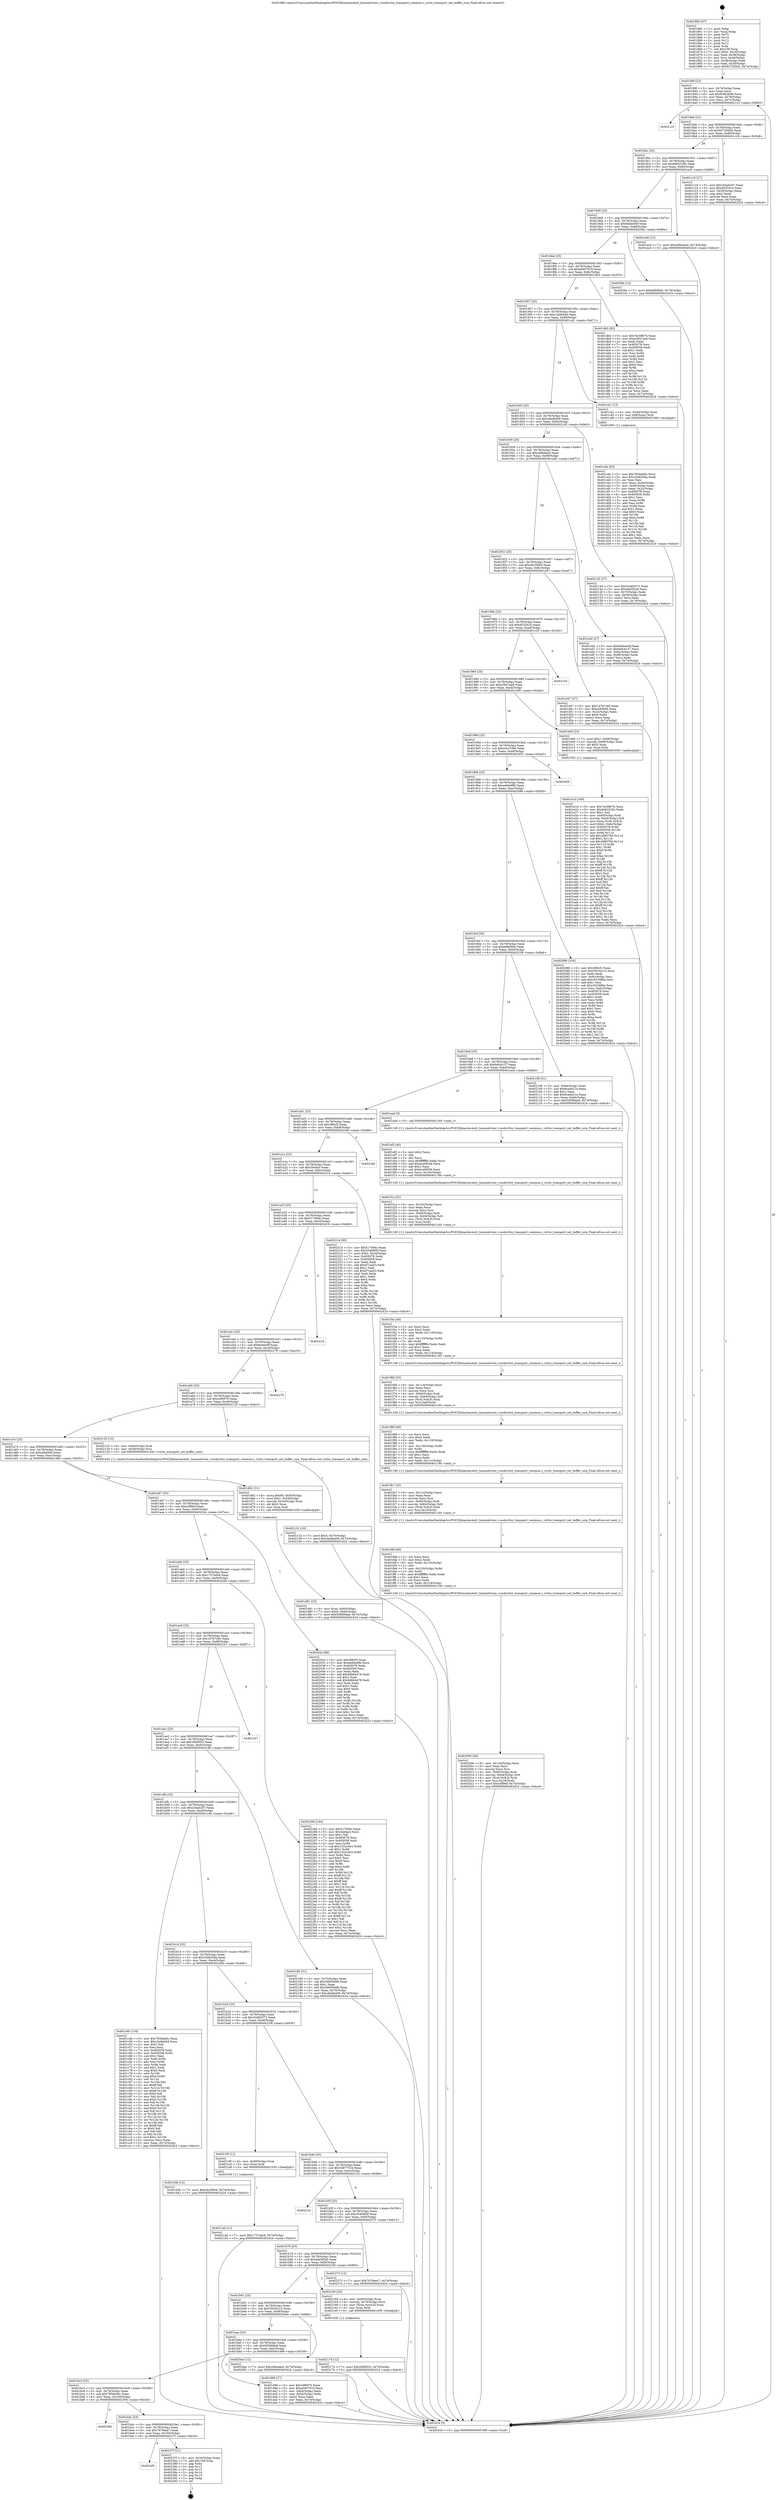 digraph "0x401860" {
  label = "0x401860 (/mnt/c/Users/mathe/Desktop/tcc/POCII/binaries/extr_linuxnetvmw_vsockvirtio_transport_common.c_virtio_transport_set_buffer_size_Final-ollvm.out::main(0))"
  labelloc = "t"
  node[shape=record]

  Entry [label="",width=0.3,height=0.3,shape=circle,fillcolor=black,style=filled]
  "0x40188f" [label="{
     0x40188f [23]\l
     | [instrs]\l
     &nbsp;&nbsp;0x40188f \<+3\>: mov -0x74(%rbp),%eax\l
     &nbsp;&nbsp;0x401892 \<+2\>: mov %eax,%ecx\l
     &nbsp;&nbsp;0x401894 \<+6\>: sub $0x8c8b269e,%ecx\l
     &nbsp;&nbsp;0x40189a \<+3\>: mov %eax,-0x78(%rbp)\l
     &nbsp;&nbsp;0x40189d \<+3\>: mov %ecx,-0x7c(%rbp)\l
     &nbsp;&nbsp;0x4018a0 \<+6\>: je 00000000004021c3 \<main+0x963\>\l
  }"]
  "0x4021c3" [label="{
     0x4021c3\l
  }", style=dashed]
  "0x4018a6" [label="{
     0x4018a6 [22]\l
     | [instrs]\l
     &nbsp;&nbsp;0x4018a6 \<+5\>: jmp 00000000004018ab \<main+0x4b\>\l
     &nbsp;&nbsp;0x4018ab \<+3\>: mov -0x78(%rbp),%eax\l
     &nbsp;&nbsp;0x4018ae \<+5\>: sub $0x927200d2,%eax\l
     &nbsp;&nbsp;0x4018b3 \<+3\>: mov %eax,-0x80(%rbp)\l
     &nbsp;&nbsp;0x4018b6 \<+6\>: je 0000000000401c18 \<main+0x3b8\>\l
  }"]
  Exit [label="",width=0.3,height=0.3,shape=circle,fillcolor=black,style=filled,peripheries=2]
  "0x401c18" [label="{
     0x401c18 [27]\l
     | [instrs]\l
     &nbsp;&nbsp;0x401c18 \<+5\>: mov $0x244ab207,%eax\l
     &nbsp;&nbsp;0x401c1d \<+5\>: mov $0xdf1f3416,%ecx\l
     &nbsp;&nbsp;0x401c22 \<+3\>: mov -0x30(%rbp),%edx\l
     &nbsp;&nbsp;0x401c25 \<+3\>: cmp $0x2,%edx\l
     &nbsp;&nbsp;0x401c28 \<+3\>: cmovne %ecx,%eax\l
     &nbsp;&nbsp;0x401c2b \<+3\>: mov %eax,-0x74(%rbp)\l
     &nbsp;&nbsp;0x401c2e \<+5\>: jmp 0000000000402424 \<main+0xbc4\>\l
  }"]
  "0x4018bc" [label="{
     0x4018bc [25]\l
     | [instrs]\l
     &nbsp;&nbsp;0x4018bc \<+5\>: jmp 00000000004018c1 \<main+0x61\>\l
     &nbsp;&nbsp;0x4018c1 \<+3\>: mov -0x78(%rbp),%eax\l
     &nbsp;&nbsp;0x4018c4 \<+5\>: sub $0x9d02528c,%eax\l
     &nbsp;&nbsp;0x4018c9 \<+6\>: mov %eax,-0x84(%rbp)\l
     &nbsp;&nbsp;0x4018cf \<+6\>: je 0000000000401ec6 \<main+0x666\>\l
  }"]
  "0x402424" [label="{
     0x402424 [5]\l
     | [instrs]\l
     &nbsp;&nbsp;0x402424 \<+5\>: jmp 000000000040188f \<main+0x2f\>\l
  }"]
  "0x401860" [label="{
     0x401860 [47]\l
     | [instrs]\l
     &nbsp;&nbsp;0x401860 \<+1\>: push %rbp\l
     &nbsp;&nbsp;0x401861 \<+3\>: mov %rsp,%rbp\l
     &nbsp;&nbsp;0x401864 \<+2\>: push %r15\l
     &nbsp;&nbsp;0x401866 \<+2\>: push %r14\l
     &nbsp;&nbsp;0x401868 \<+2\>: push %r13\l
     &nbsp;&nbsp;0x40186a \<+2\>: push %r12\l
     &nbsp;&nbsp;0x40186c \<+1\>: push %rbx\l
     &nbsp;&nbsp;0x40186d \<+7\>: sub $0x108,%rsp\l
     &nbsp;&nbsp;0x401874 \<+7\>: movl $0x0,-0x34(%rbp)\l
     &nbsp;&nbsp;0x40187b \<+3\>: mov %edi,-0x38(%rbp)\l
     &nbsp;&nbsp;0x40187e \<+4\>: mov %rsi,-0x40(%rbp)\l
     &nbsp;&nbsp;0x401882 \<+3\>: mov -0x38(%rbp),%edi\l
     &nbsp;&nbsp;0x401885 \<+3\>: mov %edi,-0x30(%rbp)\l
     &nbsp;&nbsp;0x401888 \<+7\>: movl $0x927200d2,-0x74(%rbp)\l
  }"]
  "0x401bf5" [label="{
     0x401bf5\l
  }", style=dashed]
  "0x401ec6" [label="{
     0x401ec6 [12]\l
     | [instrs]\l
     &nbsp;&nbsp;0x401ec6 \<+7\>: movl $0xcd9e4ae4,-0x74(%rbp)\l
     &nbsp;&nbsp;0x401ecd \<+5\>: jmp 0000000000402424 \<main+0xbc4\>\l
  }"]
  "0x4018d5" [label="{
     0x4018d5 [25]\l
     | [instrs]\l
     &nbsp;&nbsp;0x4018d5 \<+5\>: jmp 00000000004018da \<main+0x7a\>\l
     &nbsp;&nbsp;0x4018da \<+3\>: mov -0x78(%rbp),%eax\l
     &nbsp;&nbsp;0x4018dd \<+5\>: sub $0x9ddee04f,%eax\l
     &nbsp;&nbsp;0x4018e2 \<+6\>: mov %eax,-0x88(%rbp)\l
     &nbsp;&nbsp;0x4018e8 \<+6\>: je 00000000004020fa \<main+0x89a\>\l
  }"]
  "0x40237f" [label="{
     0x40237f [21]\l
     | [instrs]\l
     &nbsp;&nbsp;0x40237f \<+3\>: mov -0x34(%rbp),%eax\l
     &nbsp;&nbsp;0x402382 \<+7\>: add $0x108,%rsp\l
     &nbsp;&nbsp;0x402389 \<+1\>: pop %rbx\l
     &nbsp;&nbsp;0x40238a \<+2\>: pop %r12\l
     &nbsp;&nbsp;0x40238c \<+2\>: pop %r13\l
     &nbsp;&nbsp;0x40238e \<+2\>: pop %r14\l
     &nbsp;&nbsp;0x402390 \<+2\>: pop %r15\l
     &nbsp;&nbsp;0x402392 \<+1\>: pop %rbp\l
     &nbsp;&nbsp;0x402393 \<+1\>: ret\l
  }"]
  "0x4020fa" [label="{
     0x4020fa [12]\l
     | [instrs]\l
     &nbsp;&nbsp;0x4020fa \<+7\>: movl $0xfa9bf0b6,-0x74(%rbp)\l
     &nbsp;&nbsp;0x402101 \<+5\>: jmp 0000000000402424 \<main+0xbc4\>\l
  }"]
  "0x4018ee" [label="{
     0x4018ee [25]\l
     | [instrs]\l
     &nbsp;&nbsp;0x4018ee \<+5\>: jmp 00000000004018f3 \<main+0x93\>\l
     &nbsp;&nbsp;0x4018f3 \<+3\>: mov -0x78(%rbp),%eax\l
     &nbsp;&nbsp;0x4018f6 \<+5\>: sub $0xa0407919,%eax\l
     &nbsp;&nbsp;0x4018fb \<+6\>: mov %eax,-0x8c(%rbp)\l
     &nbsp;&nbsp;0x401901 \<+6\>: je 0000000000401db3 \<main+0x553\>\l
  }"]
  "0x401bdc" [label="{
     0x401bdc [25]\l
     | [instrs]\l
     &nbsp;&nbsp;0x401bdc \<+5\>: jmp 0000000000401be1 \<main+0x381\>\l
     &nbsp;&nbsp;0x401be1 \<+3\>: mov -0x78(%rbp),%eax\l
     &nbsp;&nbsp;0x401be4 \<+5\>: sub $0x7b79eee7,%eax\l
     &nbsp;&nbsp;0x401be9 \<+6\>: mov %eax,-0x104(%rbp)\l
     &nbsp;&nbsp;0x401bef \<+6\>: je 000000000040237f \<main+0xb1f\>\l
  }"]
  "0x401db3" [label="{
     0x401db3 [83]\l
     | [instrs]\l
     &nbsp;&nbsp;0x401db3 \<+5\>: mov $0x7ec0867b,%eax\l
     &nbsp;&nbsp;0x401db8 \<+5\>: mov $0xe3947aa8,%ecx\l
     &nbsp;&nbsp;0x401dbd \<+2\>: xor %edx,%edx\l
     &nbsp;&nbsp;0x401dbf \<+7\>: mov 0x405078,%esi\l
     &nbsp;&nbsp;0x401dc6 \<+7\>: mov 0x405058,%edi\l
     &nbsp;&nbsp;0x401dcd \<+3\>: sub $0x1,%edx\l
     &nbsp;&nbsp;0x401dd0 \<+3\>: mov %esi,%r8d\l
     &nbsp;&nbsp;0x401dd3 \<+3\>: add %edx,%r8d\l
     &nbsp;&nbsp;0x401dd6 \<+4\>: imul %r8d,%esi\l
     &nbsp;&nbsp;0x401dda \<+3\>: and $0x1,%esi\l
     &nbsp;&nbsp;0x401ddd \<+3\>: cmp $0x0,%esi\l
     &nbsp;&nbsp;0x401de0 \<+4\>: sete %r9b\l
     &nbsp;&nbsp;0x401de4 \<+3\>: cmp $0xa,%edi\l
     &nbsp;&nbsp;0x401de7 \<+4\>: setl %r10b\l
     &nbsp;&nbsp;0x401deb \<+3\>: mov %r9b,%r11b\l
     &nbsp;&nbsp;0x401dee \<+3\>: and %r10b,%r11b\l
     &nbsp;&nbsp;0x401df1 \<+3\>: xor %r10b,%r9b\l
     &nbsp;&nbsp;0x401df4 \<+3\>: or %r9b,%r11b\l
     &nbsp;&nbsp;0x401df7 \<+4\>: test $0x1,%r11b\l
     &nbsp;&nbsp;0x401dfb \<+3\>: cmovne %ecx,%eax\l
     &nbsp;&nbsp;0x401dfe \<+3\>: mov %eax,-0x74(%rbp)\l
     &nbsp;&nbsp;0x401e01 \<+5\>: jmp 0000000000402424 \<main+0xbc4\>\l
  }"]
  "0x401907" [label="{
     0x401907 [25]\l
     | [instrs]\l
     &nbsp;&nbsp;0x401907 \<+5\>: jmp 000000000040190c \<main+0xac\>\l
     &nbsp;&nbsp;0x40190c \<+3\>: mov -0x78(%rbp),%eax\l
     &nbsp;&nbsp;0x40190f \<+5\>: sub $0xc2a9d44d,%eax\l
     &nbsp;&nbsp;0x401914 \<+6\>: mov %eax,-0x90(%rbp)\l
     &nbsp;&nbsp;0x40191a \<+6\>: je 0000000000401cd1 \<main+0x471\>\l
  }"]
  "0x402394" [label="{
     0x402394\l
  }", style=dashed]
  "0x401cd1" [label="{
     0x401cd1 [13]\l
     | [instrs]\l
     &nbsp;&nbsp;0x401cd1 \<+4\>: mov -0x40(%rbp),%rax\l
     &nbsp;&nbsp;0x401cd5 \<+4\>: mov 0x8(%rax),%rdi\l
     &nbsp;&nbsp;0x401cd9 \<+5\>: call 0000000000401060 \<atoi@plt\>\l
     | [calls]\l
     &nbsp;&nbsp;0x401060 \{1\} (unknown)\l
  }"]
  "0x401920" [label="{
     0x401920 [25]\l
     | [instrs]\l
     &nbsp;&nbsp;0x401920 \<+5\>: jmp 0000000000401925 \<main+0xc5\>\l
     &nbsp;&nbsp;0x401925 \<+3\>: mov -0x78(%rbp),%eax\l
     &nbsp;&nbsp;0x401928 \<+5\>: sub $0xcbbdba09,%eax\l
     &nbsp;&nbsp;0x40192d \<+6\>: mov %eax,-0x94(%rbp)\l
     &nbsp;&nbsp;0x401933 \<+6\>: je 0000000000402145 \<main+0x8e5\>\l
  }"]
  "0x4021ab" [label="{
     0x4021ab [12]\l
     | [instrs]\l
     &nbsp;&nbsp;0x4021ab \<+7\>: movl $0x1757adc8,-0x74(%rbp)\l
     &nbsp;&nbsp;0x4021b2 \<+5\>: jmp 0000000000402424 \<main+0xbc4\>\l
  }"]
  "0x402145" [label="{
     0x402145 [27]\l
     | [instrs]\l
     &nbsp;&nbsp;0x402145 \<+5\>: mov $0x32d82072,%eax\l
     &nbsp;&nbsp;0x40214a \<+5\>: mov $0x4de5f2a0,%ecx\l
     &nbsp;&nbsp;0x40214f \<+3\>: mov -0x70(%rbp),%edx\l
     &nbsp;&nbsp;0x402152 \<+3\>: cmp -0x54(%rbp),%edx\l
     &nbsp;&nbsp;0x402155 \<+3\>: cmovl %ecx,%eax\l
     &nbsp;&nbsp;0x402158 \<+3\>: mov %eax,-0x74(%rbp)\l
     &nbsp;&nbsp;0x40215b \<+5\>: jmp 0000000000402424 \<main+0xbc4\>\l
  }"]
  "0x401939" [label="{
     0x401939 [25]\l
     | [instrs]\l
     &nbsp;&nbsp;0x401939 \<+5\>: jmp 000000000040193e \<main+0xde\>\l
     &nbsp;&nbsp;0x40193e \<+3\>: mov -0x78(%rbp),%eax\l
     &nbsp;&nbsp;0x401941 \<+5\>: sub $0xcd9e4ae4,%eax\l
     &nbsp;&nbsp;0x401946 \<+6\>: mov %eax,-0x98(%rbp)\l
     &nbsp;&nbsp;0x40194c \<+6\>: je 0000000000401ed2 \<main+0x672\>\l
  }"]
  "0x402174" [label="{
     0x402174 [12]\l
     | [instrs]\l
     &nbsp;&nbsp;0x402174 \<+7\>: movl $0x20bf5f33,-0x74(%rbp)\l
     &nbsp;&nbsp;0x40217b \<+5\>: jmp 0000000000402424 \<main+0xbc4\>\l
  }"]
  "0x401ed2" [label="{
     0x401ed2 [27]\l
     | [instrs]\l
     &nbsp;&nbsp;0x401ed2 \<+5\>: mov $0x9ddee04f,%eax\l
     &nbsp;&nbsp;0x401ed7 \<+5\>: mov $0xfe9cb157,%ecx\l
     &nbsp;&nbsp;0x401edc \<+3\>: mov -0x6c(%rbp),%edx\l
     &nbsp;&nbsp;0x401edf \<+3\>: cmp -0x68(%rbp),%edx\l
     &nbsp;&nbsp;0x401ee2 \<+3\>: cmovl %ecx,%eax\l
     &nbsp;&nbsp;0x401ee5 \<+3\>: mov %eax,-0x74(%rbp)\l
     &nbsp;&nbsp;0x401ee8 \<+5\>: jmp 0000000000402424 \<main+0xbc4\>\l
  }"]
  "0x401952" [label="{
     0x401952 [25]\l
     | [instrs]\l
     &nbsp;&nbsp;0x401952 \<+5\>: jmp 0000000000401957 \<main+0xf7\>\l
     &nbsp;&nbsp;0x401957 \<+3\>: mov -0x78(%rbp),%eax\l
     &nbsp;&nbsp;0x40195a \<+5\>: sub $0xcfa3580d,%eax\l
     &nbsp;&nbsp;0x40195f \<+6\>: mov %eax,-0x9c(%rbp)\l
     &nbsp;&nbsp;0x401965 \<+6\>: je 0000000000401d47 \<main+0x4e7\>\l
  }"]
  "0x402132" [label="{
     0x402132 [19]\l
     | [instrs]\l
     &nbsp;&nbsp;0x402132 \<+7\>: movl $0x0,-0x70(%rbp)\l
     &nbsp;&nbsp;0x402139 \<+7\>: movl $0xcbbdba09,-0x74(%rbp)\l
     &nbsp;&nbsp;0x402140 \<+5\>: jmp 0000000000402424 \<main+0xbc4\>\l
  }"]
  "0x401d47" [label="{
     0x401d47 [27]\l
     | [instrs]\l
     &nbsp;&nbsp;0x401d47 \<+5\>: mov $0x1d7b7c60,%eax\l
     &nbsp;&nbsp;0x401d4c \<+5\>: mov $0xce9490d,%ecx\l
     &nbsp;&nbsp;0x401d51 \<+3\>: mov -0x2c(%rbp),%edx\l
     &nbsp;&nbsp;0x401d54 \<+3\>: cmp $0x0,%edx\l
     &nbsp;&nbsp;0x401d57 \<+3\>: cmove %ecx,%eax\l
     &nbsp;&nbsp;0x401d5a \<+3\>: mov %eax,-0x74(%rbp)\l
     &nbsp;&nbsp;0x401d5d \<+5\>: jmp 0000000000402424 \<main+0xbc4\>\l
  }"]
  "0x40196b" [label="{
     0x40196b [25]\l
     | [instrs]\l
     &nbsp;&nbsp;0x40196b \<+5\>: jmp 0000000000401970 \<main+0x110\>\l
     &nbsp;&nbsp;0x401970 \<+3\>: mov -0x78(%rbp),%eax\l
     &nbsp;&nbsp;0x401973 \<+5\>: sub $0xdf1f3416,%eax\l
     &nbsp;&nbsp;0x401978 \<+6\>: mov %eax,-0xa0(%rbp)\l
     &nbsp;&nbsp;0x40197e \<+6\>: je 0000000000401c33 \<main+0x3d3\>\l
  }"]
  "0x402006" [label="{
     0x402006 [40]\l
     | [instrs]\l
     &nbsp;&nbsp;0x402006 \<+6\>: mov -0x124(%rbp),%ecx\l
     &nbsp;&nbsp;0x40200c \<+3\>: imul %eax,%ecx\l
     &nbsp;&nbsp;0x40200f \<+3\>: movslq %ecx,%rsi\l
     &nbsp;&nbsp;0x402012 \<+4\>: mov -0x60(%rbp),%rdi\l
     &nbsp;&nbsp;0x402016 \<+4\>: movslq -0x64(%rbp),%r8\l
     &nbsp;&nbsp;0x40201a \<+4\>: mov (%rdi,%r8,8),%rdi\l
     &nbsp;&nbsp;0x40201e \<+4\>: mov %rsi,0x18(%rdi)\l
     &nbsp;&nbsp;0x402022 \<+7\>: movl $0xe3ff9ef,-0x74(%rbp)\l
     &nbsp;&nbsp;0x402029 \<+5\>: jmp 0000000000402424 \<main+0xbc4\>\l
  }"]
  "0x401c33" [label="{
     0x401c33\l
  }", style=dashed]
  "0x401984" [label="{
     0x401984 [25]\l
     | [instrs]\l
     &nbsp;&nbsp;0x401984 \<+5\>: jmp 0000000000401989 \<main+0x129\>\l
     &nbsp;&nbsp;0x401989 \<+3\>: mov -0x78(%rbp),%eax\l
     &nbsp;&nbsp;0x40198c \<+5\>: sub $0xe3947aa8,%eax\l
     &nbsp;&nbsp;0x401991 \<+6\>: mov %eax,-0xa4(%rbp)\l
     &nbsp;&nbsp;0x401997 \<+6\>: je 0000000000401e06 \<main+0x5a6\>\l
  }"]
  "0x401fd8" [label="{
     0x401fd8 [46]\l
     | [instrs]\l
     &nbsp;&nbsp;0x401fd8 \<+2\>: xor %ecx,%ecx\l
     &nbsp;&nbsp;0x401fda \<+5\>: mov $0x2,%edx\l
     &nbsp;&nbsp;0x401fdf \<+6\>: mov %edx,-0x120(%rbp)\l
     &nbsp;&nbsp;0x401fe5 \<+1\>: cltd\l
     &nbsp;&nbsp;0x401fe6 \<+7\>: mov -0x120(%rbp),%r9d\l
     &nbsp;&nbsp;0x401fed \<+3\>: idiv %r9d\l
     &nbsp;&nbsp;0x401ff0 \<+6\>: imul $0xfffffffe,%edx,%edx\l
     &nbsp;&nbsp;0x401ff6 \<+3\>: sub $0x1,%ecx\l
     &nbsp;&nbsp;0x401ff9 \<+2\>: sub %ecx,%edx\l
     &nbsp;&nbsp;0x401ffb \<+6\>: mov %edx,-0x124(%rbp)\l
     &nbsp;&nbsp;0x402001 \<+5\>: call 0000000000401160 \<next_i\>\l
     | [calls]\l
     &nbsp;&nbsp;0x401160 \{1\} (/mnt/c/Users/mathe/Desktop/tcc/POCII/binaries/extr_linuxnetvmw_vsockvirtio_transport_common.c_virtio_transport_set_buffer_size_Final-ollvm.out::next_i)\l
  }"]
  "0x401e06" [label="{
     0x401e06 [23]\l
     | [instrs]\l
     &nbsp;&nbsp;0x401e06 \<+7\>: movl $0x1,-0x68(%rbp)\l
     &nbsp;&nbsp;0x401e0d \<+4\>: movslq -0x68(%rbp),%rax\l
     &nbsp;&nbsp;0x401e11 \<+4\>: shl $0x5,%rax\l
     &nbsp;&nbsp;0x401e15 \<+3\>: mov %rax,%rdi\l
     &nbsp;&nbsp;0x401e18 \<+5\>: call 0000000000401050 \<malloc@plt\>\l
     | [calls]\l
     &nbsp;&nbsp;0x401050 \{1\} (unknown)\l
  }"]
  "0x40199d" [label="{
     0x40199d [25]\l
     | [instrs]\l
     &nbsp;&nbsp;0x40199d \<+5\>: jmp 00000000004019a2 \<main+0x142\>\l
     &nbsp;&nbsp;0x4019a2 \<+3\>: mov -0x78(%rbp),%eax\l
     &nbsp;&nbsp;0x4019a5 \<+5\>: sub $0xec41539e,%eax\l
     &nbsp;&nbsp;0x4019aa \<+6\>: mov %eax,-0xa8(%rbp)\l
     &nbsp;&nbsp;0x4019b0 \<+6\>: je 0000000000402405 \<main+0xba5\>\l
  }"]
  "0x401fb7" [label="{
     0x401fb7 [33]\l
     | [instrs]\l
     &nbsp;&nbsp;0x401fb7 \<+6\>: mov -0x11c(%rbp),%ecx\l
     &nbsp;&nbsp;0x401fbd \<+3\>: imul %eax,%ecx\l
     &nbsp;&nbsp;0x401fc0 \<+3\>: movslq %ecx,%rsi\l
     &nbsp;&nbsp;0x401fc3 \<+4\>: mov -0x60(%rbp),%rdi\l
     &nbsp;&nbsp;0x401fc7 \<+4\>: movslq -0x64(%rbp),%r8\l
     &nbsp;&nbsp;0x401fcb \<+4\>: mov (%rdi,%r8,8),%rdi\l
     &nbsp;&nbsp;0x401fcf \<+4\>: mov %rsi,0x10(%rdi)\l
     &nbsp;&nbsp;0x401fd3 \<+5\>: call 0000000000401160 \<next_i\>\l
     | [calls]\l
     &nbsp;&nbsp;0x401160 \{1\} (/mnt/c/Users/mathe/Desktop/tcc/POCII/binaries/extr_linuxnetvmw_vsockvirtio_transport_common.c_virtio_transport_set_buffer_size_Final-ollvm.out::next_i)\l
  }"]
  "0x402405" [label="{
     0x402405\l
  }", style=dashed]
  "0x4019b6" [label="{
     0x4019b6 [25]\l
     | [instrs]\l
     &nbsp;&nbsp;0x4019b6 \<+5\>: jmp 00000000004019bb \<main+0x15b\>\l
     &nbsp;&nbsp;0x4019bb \<+3\>: mov -0x78(%rbp),%eax\l
     &nbsp;&nbsp;0x4019be \<+5\>: sub $0xee6de8fb,%eax\l
     &nbsp;&nbsp;0x4019c3 \<+6\>: mov %eax,-0xac(%rbp)\l
     &nbsp;&nbsp;0x4019c9 \<+6\>: je 0000000000402086 \<main+0x826\>\l
  }"]
  "0x401f89" [label="{
     0x401f89 [46]\l
     | [instrs]\l
     &nbsp;&nbsp;0x401f89 \<+2\>: xor %ecx,%ecx\l
     &nbsp;&nbsp;0x401f8b \<+5\>: mov $0x2,%edx\l
     &nbsp;&nbsp;0x401f90 \<+6\>: mov %edx,-0x118(%rbp)\l
     &nbsp;&nbsp;0x401f96 \<+1\>: cltd\l
     &nbsp;&nbsp;0x401f97 \<+7\>: mov -0x118(%rbp),%r9d\l
     &nbsp;&nbsp;0x401f9e \<+3\>: idiv %r9d\l
     &nbsp;&nbsp;0x401fa1 \<+6\>: imul $0xfffffffe,%edx,%edx\l
     &nbsp;&nbsp;0x401fa7 \<+3\>: sub $0x1,%ecx\l
     &nbsp;&nbsp;0x401faa \<+2\>: sub %ecx,%edx\l
     &nbsp;&nbsp;0x401fac \<+6\>: mov %edx,-0x11c(%rbp)\l
     &nbsp;&nbsp;0x401fb2 \<+5\>: call 0000000000401160 \<next_i\>\l
     | [calls]\l
     &nbsp;&nbsp;0x401160 \{1\} (/mnt/c/Users/mathe/Desktop/tcc/POCII/binaries/extr_linuxnetvmw_vsockvirtio_transport_common.c_virtio_transport_set_buffer_size_Final-ollvm.out::next_i)\l
  }"]
  "0x402086" [label="{
     0x402086 [104]\l
     | [instrs]\l
     &nbsp;&nbsp;0x402086 \<+5\>: mov $0x386cf2,%eax\l
     &nbsp;&nbsp;0x40208b \<+5\>: mov $0x5503e1c3,%ecx\l
     &nbsp;&nbsp;0x402090 \<+2\>: xor %edx,%edx\l
     &nbsp;&nbsp;0x402092 \<+3\>: mov -0x6c(%rbp),%esi\l
     &nbsp;&nbsp;0x402095 \<+6\>: add $0xc033486a,%esi\l
     &nbsp;&nbsp;0x40209b \<+3\>: add $0x1,%esi\l
     &nbsp;&nbsp;0x40209e \<+6\>: sub $0xc033486a,%esi\l
     &nbsp;&nbsp;0x4020a4 \<+3\>: mov %esi,-0x6c(%rbp)\l
     &nbsp;&nbsp;0x4020a7 \<+7\>: mov 0x405078,%esi\l
     &nbsp;&nbsp;0x4020ae \<+7\>: mov 0x405058,%edi\l
     &nbsp;&nbsp;0x4020b5 \<+3\>: sub $0x1,%edx\l
     &nbsp;&nbsp;0x4020b8 \<+3\>: mov %esi,%r8d\l
     &nbsp;&nbsp;0x4020bb \<+3\>: add %edx,%r8d\l
     &nbsp;&nbsp;0x4020be \<+4\>: imul %r8d,%esi\l
     &nbsp;&nbsp;0x4020c2 \<+3\>: and $0x1,%esi\l
     &nbsp;&nbsp;0x4020c5 \<+3\>: cmp $0x0,%esi\l
     &nbsp;&nbsp;0x4020c8 \<+4\>: sete %r9b\l
     &nbsp;&nbsp;0x4020cc \<+3\>: cmp $0xa,%edi\l
     &nbsp;&nbsp;0x4020cf \<+4\>: setl %r10b\l
     &nbsp;&nbsp;0x4020d3 \<+3\>: mov %r9b,%r11b\l
     &nbsp;&nbsp;0x4020d6 \<+3\>: and %r10b,%r11b\l
     &nbsp;&nbsp;0x4020d9 \<+3\>: xor %r10b,%r9b\l
     &nbsp;&nbsp;0x4020dc \<+3\>: or %r9b,%r11b\l
     &nbsp;&nbsp;0x4020df \<+4\>: test $0x1,%r11b\l
     &nbsp;&nbsp;0x4020e3 \<+3\>: cmovne %ecx,%eax\l
     &nbsp;&nbsp;0x4020e6 \<+3\>: mov %eax,-0x74(%rbp)\l
     &nbsp;&nbsp;0x4020e9 \<+5\>: jmp 0000000000402424 \<main+0xbc4\>\l
  }"]
  "0x4019cf" [label="{
     0x4019cf [25]\l
     | [instrs]\l
     &nbsp;&nbsp;0x4019cf \<+5\>: jmp 00000000004019d4 \<main+0x174\>\l
     &nbsp;&nbsp;0x4019d4 \<+3\>: mov -0x78(%rbp),%eax\l
     &nbsp;&nbsp;0x4019d7 \<+5\>: sub $0xfa9bf0b6,%eax\l
     &nbsp;&nbsp;0x4019dc \<+6\>: mov %eax,-0xb0(%rbp)\l
     &nbsp;&nbsp;0x4019e2 \<+6\>: je 0000000000402106 \<main+0x8a6\>\l
  }"]
  "0x401f68" [label="{
     0x401f68 [33]\l
     | [instrs]\l
     &nbsp;&nbsp;0x401f68 \<+6\>: mov -0x114(%rbp),%ecx\l
     &nbsp;&nbsp;0x401f6e \<+3\>: imul %eax,%ecx\l
     &nbsp;&nbsp;0x401f71 \<+3\>: movslq %ecx,%rsi\l
     &nbsp;&nbsp;0x401f74 \<+4\>: mov -0x60(%rbp),%rdi\l
     &nbsp;&nbsp;0x401f78 \<+4\>: movslq -0x64(%rbp),%r8\l
     &nbsp;&nbsp;0x401f7c \<+4\>: mov (%rdi,%r8,8),%rdi\l
     &nbsp;&nbsp;0x401f80 \<+4\>: mov %rsi,0x8(%rdi)\l
     &nbsp;&nbsp;0x401f84 \<+5\>: call 0000000000401160 \<next_i\>\l
     | [calls]\l
     &nbsp;&nbsp;0x401160 \{1\} (/mnt/c/Users/mathe/Desktop/tcc/POCII/binaries/extr_linuxnetvmw_vsockvirtio_transport_common.c_virtio_transport_set_buffer_size_Final-ollvm.out::next_i)\l
  }"]
  "0x402106" [label="{
     0x402106 [31]\l
     | [instrs]\l
     &nbsp;&nbsp;0x402106 \<+3\>: mov -0x64(%rbp),%eax\l
     &nbsp;&nbsp;0x402109 \<+5\>: sub $0x8cade21a,%eax\l
     &nbsp;&nbsp;0x40210e \<+3\>: add $0x1,%eax\l
     &nbsp;&nbsp;0x402111 \<+5\>: add $0x8cade21a,%eax\l
     &nbsp;&nbsp;0x402116 \<+3\>: mov %eax,-0x64(%rbp)\l
     &nbsp;&nbsp;0x402119 \<+7\>: movl $0x5d5994a8,-0x74(%rbp)\l
     &nbsp;&nbsp;0x402120 \<+5\>: jmp 0000000000402424 \<main+0xbc4\>\l
  }"]
  "0x4019e8" [label="{
     0x4019e8 [25]\l
     | [instrs]\l
     &nbsp;&nbsp;0x4019e8 \<+5\>: jmp 00000000004019ed \<main+0x18d\>\l
     &nbsp;&nbsp;0x4019ed \<+3\>: mov -0x78(%rbp),%eax\l
     &nbsp;&nbsp;0x4019f0 \<+5\>: sub $0xfe9cb157,%eax\l
     &nbsp;&nbsp;0x4019f5 \<+6\>: mov %eax,-0xb4(%rbp)\l
     &nbsp;&nbsp;0x4019fb \<+6\>: je 0000000000401eed \<main+0x68d\>\l
  }"]
  "0x401f3a" [label="{
     0x401f3a [46]\l
     | [instrs]\l
     &nbsp;&nbsp;0x401f3a \<+2\>: xor %ecx,%ecx\l
     &nbsp;&nbsp;0x401f3c \<+5\>: mov $0x2,%edx\l
     &nbsp;&nbsp;0x401f41 \<+6\>: mov %edx,-0x110(%rbp)\l
     &nbsp;&nbsp;0x401f47 \<+1\>: cltd\l
     &nbsp;&nbsp;0x401f48 \<+7\>: mov -0x110(%rbp),%r9d\l
     &nbsp;&nbsp;0x401f4f \<+3\>: idiv %r9d\l
     &nbsp;&nbsp;0x401f52 \<+6\>: imul $0xfffffffe,%edx,%edx\l
     &nbsp;&nbsp;0x401f58 \<+3\>: sub $0x1,%ecx\l
     &nbsp;&nbsp;0x401f5b \<+2\>: sub %ecx,%edx\l
     &nbsp;&nbsp;0x401f5d \<+6\>: mov %edx,-0x114(%rbp)\l
     &nbsp;&nbsp;0x401f63 \<+5\>: call 0000000000401160 \<next_i\>\l
     | [calls]\l
     &nbsp;&nbsp;0x401160 \{1\} (/mnt/c/Users/mathe/Desktop/tcc/POCII/binaries/extr_linuxnetvmw_vsockvirtio_transport_common.c_virtio_transport_set_buffer_size_Final-ollvm.out::next_i)\l
  }"]
  "0x401eed" [label="{
     0x401eed [5]\l
     | [instrs]\l
     &nbsp;&nbsp;0x401eed \<+5\>: call 0000000000401160 \<next_i\>\l
     | [calls]\l
     &nbsp;&nbsp;0x401160 \{1\} (/mnt/c/Users/mathe/Desktop/tcc/POCII/binaries/extr_linuxnetvmw_vsockvirtio_transport_common.c_virtio_transport_set_buffer_size_Final-ollvm.out::next_i)\l
  }"]
  "0x401a01" [label="{
     0x401a01 [25]\l
     | [instrs]\l
     &nbsp;&nbsp;0x401a01 \<+5\>: jmp 0000000000401a06 \<main+0x1a6\>\l
     &nbsp;&nbsp;0x401a06 \<+3\>: mov -0x78(%rbp),%eax\l
     &nbsp;&nbsp;0x401a09 \<+5\>: sub $0x386cf2,%eax\l
     &nbsp;&nbsp;0x401a0e \<+6\>: mov %eax,-0xb8(%rbp)\l
     &nbsp;&nbsp;0x401a14 \<+6\>: je 00000000004023e6 \<main+0xb86\>\l
  }"]
  "0x401f1a" [label="{
     0x401f1a [32]\l
     | [instrs]\l
     &nbsp;&nbsp;0x401f1a \<+6\>: mov -0x10c(%rbp),%ecx\l
     &nbsp;&nbsp;0x401f20 \<+3\>: imul %eax,%ecx\l
     &nbsp;&nbsp;0x401f23 \<+3\>: movslq %ecx,%rsi\l
     &nbsp;&nbsp;0x401f26 \<+4\>: mov -0x60(%rbp),%rdi\l
     &nbsp;&nbsp;0x401f2a \<+4\>: movslq -0x64(%rbp),%r8\l
     &nbsp;&nbsp;0x401f2e \<+4\>: mov (%rdi,%r8,8),%rdi\l
     &nbsp;&nbsp;0x401f32 \<+3\>: mov %rsi,(%rdi)\l
     &nbsp;&nbsp;0x401f35 \<+5\>: call 0000000000401160 \<next_i\>\l
     | [calls]\l
     &nbsp;&nbsp;0x401160 \{1\} (/mnt/c/Users/mathe/Desktop/tcc/POCII/binaries/extr_linuxnetvmw_vsockvirtio_transport_common.c_virtio_transport_set_buffer_size_Final-ollvm.out::next_i)\l
  }"]
  "0x4023e6" [label="{
     0x4023e6\l
  }", style=dashed]
  "0x401a1a" [label="{
     0x401a1a [25]\l
     | [instrs]\l
     &nbsp;&nbsp;0x401a1a \<+5\>: jmp 0000000000401a1f \<main+0x1bf\>\l
     &nbsp;&nbsp;0x401a1f \<+3\>: mov -0x78(%rbp),%eax\l
     &nbsp;&nbsp;0x401a22 \<+5\>: sub $0x5d44a3,%eax\l
     &nbsp;&nbsp;0x401a27 \<+6\>: mov %eax,-0xbc(%rbp)\l
     &nbsp;&nbsp;0x401a2d \<+6\>: je 0000000000402314 \<main+0xab4\>\l
  }"]
  "0x401ef2" [label="{
     0x401ef2 [40]\l
     | [instrs]\l
     &nbsp;&nbsp;0x401ef2 \<+5\>: mov $0x2,%ecx\l
     &nbsp;&nbsp;0x401ef7 \<+1\>: cltd\l
     &nbsp;&nbsp;0x401ef8 \<+2\>: idiv %ecx\l
     &nbsp;&nbsp;0x401efa \<+6\>: imul $0xfffffffe,%edx,%ecx\l
     &nbsp;&nbsp;0x401f00 \<+6\>: add $0xbca082f4,%ecx\l
     &nbsp;&nbsp;0x401f06 \<+3\>: add $0x1,%ecx\l
     &nbsp;&nbsp;0x401f09 \<+6\>: sub $0xbca082f4,%ecx\l
     &nbsp;&nbsp;0x401f0f \<+6\>: mov %ecx,-0x10c(%rbp)\l
     &nbsp;&nbsp;0x401f15 \<+5\>: call 0000000000401160 \<next_i\>\l
     | [calls]\l
     &nbsp;&nbsp;0x401160 \{1\} (/mnt/c/Users/mathe/Desktop/tcc/POCII/binaries/extr_linuxnetvmw_vsockvirtio_transport_common.c_virtio_transport_set_buffer_size_Final-ollvm.out::next_i)\l
  }"]
  "0x402314" [label="{
     0x402314 [95]\l
     | [instrs]\l
     &nbsp;&nbsp;0x402314 \<+5\>: mov $0x517694c,%eax\l
     &nbsp;&nbsp;0x402319 \<+5\>: mov $0x354fd95f,%ecx\l
     &nbsp;&nbsp;0x40231e \<+7\>: movl $0x0,-0x34(%rbp)\l
     &nbsp;&nbsp;0x402325 \<+7\>: mov 0x405078,%edx\l
     &nbsp;&nbsp;0x40232c \<+7\>: mov 0x405058,%esi\l
     &nbsp;&nbsp;0x402333 \<+2\>: mov %edx,%edi\l
     &nbsp;&nbsp;0x402335 \<+6\>: add $0xd7caa53,%edi\l
     &nbsp;&nbsp;0x40233b \<+3\>: sub $0x1,%edi\l
     &nbsp;&nbsp;0x40233e \<+6\>: sub $0xd7caa53,%edi\l
     &nbsp;&nbsp;0x402344 \<+3\>: imul %edi,%edx\l
     &nbsp;&nbsp;0x402347 \<+3\>: and $0x1,%edx\l
     &nbsp;&nbsp;0x40234a \<+3\>: cmp $0x0,%edx\l
     &nbsp;&nbsp;0x40234d \<+4\>: sete %r8b\l
     &nbsp;&nbsp;0x402351 \<+3\>: cmp $0xa,%esi\l
     &nbsp;&nbsp;0x402354 \<+4\>: setl %r9b\l
     &nbsp;&nbsp;0x402358 \<+3\>: mov %r8b,%r10b\l
     &nbsp;&nbsp;0x40235b \<+3\>: and %r9b,%r10b\l
     &nbsp;&nbsp;0x40235e \<+3\>: xor %r9b,%r8b\l
     &nbsp;&nbsp;0x402361 \<+3\>: or %r8b,%r10b\l
     &nbsp;&nbsp;0x402364 \<+4\>: test $0x1,%r10b\l
     &nbsp;&nbsp;0x402368 \<+3\>: cmovne %ecx,%eax\l
     &nbsp;&nbsp;0x40236b \<+3\>: mov %eax,-0x74(%rbp)\l
     &nbsp;&nbsp;0x40236e \<+5\>: jmp 0000000000402424 \<main+0xbc4\>\l
  }"]
  "0x401a33" [label="{
     0x401a33 [25]\l
     | [instrs]\l
     &nbsp;&nbsp;0x401a33 \<+5\>: jmp 0000000000401a38 \<main+0x1d8\>\l
     &nbsp;&nbsp;0x401a38 \<+3\>: mov -0x78(%rbp),%eax\l
     &nbsp;&nbsp;0x401a3b \<+5\>: sub $0x517694c,%eax\l
     &nbsp;&nbsp;0x401a40 \<+6\>: mov %eax,-0xc0(%rbp)\l
     &nbsp;&nbsp;0x401a46 \<+6\>: je 0000000000402416 \<main+0xbb6\>\l
  }"]
  "0x401e1d" [label="{
     0x401e1d [169]\l
     | [instrs]\l
     &nbsp;&nbsp;0x401e1d \<+5\>: mov $0x7ec0867b,%ecx\l
     &nbsp;&nbsp;0x401e22 \<+5\>: mov $0x9d02528c,%edx\l
     &nbsp;&nbsp;0x401e27 \<+3\>: mov $0x1,%sil\l
     &nbsp;&nbsp;0x401e2a \<+4\>: mov -0x60(%rbp),%rdi\l
     &nbsp;&nbsp;0x401e2e \<+4\>: movslq -0x64(%rbp),%r8\l
     &nbsp;&nbsp;0x401e32 \<+4\>: mov %rax,(%rdi,%r8,8)\l
     &nbsp;&nbsp;0x401e36 \<+7\>: movl $0x0,-0x6c(%rbp)\l
     &nbsp;&nbsp;0x401e3d \<+8\>: mov 0x405078,%r9d\l
     &nbsp;&nbsp;0x401e45 \<+8\>: mov 0x405058,%r10d\l
     &nbsp;&nbsp;0x401e4d \<+3\>: mov %r9d,%r11d\l
     &nbsp;&nbsp;0x401e50 \<+7\>: add $0x3d8079d,%r11d\l
     &nbsp;&nbsp;0x401e57 \<+4\>: sub $0x1,%r11d\l
     &nbsp;&nbsp;0x401e5b \<+7\>: sub $0x3d8079d,%r11d\l
     &nbsp;&nbsp;0x401e62 \<+4\>: imul %r11d,%r9d\l
     &nbsp;&nbsp;0x401e66 \<+4\>: and $0x1,%r9d\l
     &nbsp;&nbsp;0x401e6a \<+4\>: cmp $0x0,%r9d\l
     &nbsp;&nbsp;0x401e6e \<+3\>: sete %bl\l
     &nbsp;&nbsp;0x401e71 \<+4\>: cmp $0xa,%r10d\l
     &nbsp;&nbsp;0x401e75 \<+4\>: setl %r14b\l
     &nbsp;&nbsp;0x401e79 \<+3\>: mov %bl,%r15b\l
     &nbsp;&nbsp;0x401e7c \<+4\>: xor $0xff,%r15b\l
     &nbsp;&nbsp;0x401e80 \<+3\>: mov %r14b,%r12b\l
     &nbsp;&nbsp;0x401e83 \<+4\>: xor $0xff,%r12b\l
     &nbsp;&nbsp;0x401e87 \<+4\>: xor $0x1,%sil\l
     &nbsp;&nbsp;0x401e8b \<+3\>: mov %r15b,%r13b\l
     &nbsp;&nbsp;0x401e8e \<+4\>: and $0xff,%r13b\l
     &nbsp;&nbsp;0x401e92 \<+3\>: and %sil,%bl\l
     &nbsp;&nbsp;0x401e95 \<+3\>: mov %r12b,%al\l
     &nbsp;&nbsp;0x401e98 \<+2\>: and $0xff,%al\l
     &nbsp;&nbsp;0x401e9a \<+3\>: and %sil,%r14b\l
     &nbsp;&nbsp;0x401e9d \<+3\>: or %bl,%r13b\l
     &nbsp;&nbsp;0x401ea0 \<+3\>: or %r14b,%al\l
     &nbsp;&nbsp;0x401ea3 \<+3\>: xor %al,%r13b\l
     &nbsp;&nbsp;0x401ea6 \<+3\>: or %r12b,%r15b\l
     &nbsp;&nbsp;0x401ea9 \<+4\>: xor $0xff,%r15b\l
     &nbsp;&nbsp;0x401ead \<+4\>: or $0x1,%sil\l
     &nbsp;&nbsp;0x401eb1 \<+3\>: and %sil,%r15b\l
     &nbsp;&nbsp;0x401eb4 \<+3\>: or %r15b,%r13b\l
     &nbsp;&nbsp;0x401eb7 \<+4\>: test $0x1,%r13b\l
     &nbsp;&nbsp;0x401ebb \<+3\>: cmovne %edx,%ecx\l
     &nbsp;&nbsp;0x401ebe \<+3\>: mov %ecx,-0x74(%rbp)\l
     &nbsp;&nbsp;0x401ec1 \<+5\>: jmp 0000000000402424 \<main+0xbc4\>\l
  }"]
  "0x402416" [label="{
     0x402416\l
  }", style=dashed]
  "0x401a4c" [label="{
     0x401a4c [25]\l
     | [instrs]\l
     &nbsp;&nbsp;0x401a4c \<+5\>: jmp 0000000000401a51 \<main+0x1f1\>\l
     &nbsp;&nbsp;0x401a51 \<+3\>: mov -0x78(%rbp),%eax\l
     &nbsp;&nbsp;0x401a54 \<+5\>: sub $0x6e40a9f,%eax\l
     &nbsp;&nbsp;0x401a59 \<+6\>: mov %eax,-0xc4(%rbp)\l
     &nbsp;&nbsp;0x401a5f \<+6\>: je 0000000000402278 \<main+0xa18\>\l
  }"]
  "0x401bc3" [label="{
     0x401bc3 [25]\l
     | [instrs]\l
     &nbsp;&nbsp;0x401bc3 \<+5\>: jmp 0000000000401bc8 \<main+0x368\>\l
     &nbsp;&nbsp;0x401bc8 \<+3\>: mov -0x78(%rbp),%eax\l
     &nbsp;&nbsp;0x401bcb \<+5\>: sub $0x785bbd0c,%eax\l
     &nbsp;&nbsp;0x401bd0 \<+6\>: mov %eax,-0x100(%rbp)\l
     &nbsp;&nbsp;0x401bd6 \<+6\>: je 0000000000402394 \<main+0xb34\>\l
  }"]
  "0x402278" [label="{
     0x402278\l
  }", style=dashed]
  "0x401a65" [label="{
     0x401a65 [25]\l
     | [instrs]\l
     &nbsp;&nbsp;0x401a65 \<+5\>: jmp 0000000000401a6a \<main+0x20a\>\l
     &nbsp;&nbsp;0x401a6a \<+3\>: mov -0x78(%rbp),%eax\l
     &nbsp;&nbsp;0x401a6d \<+5\>: sub $0xc080f70,%eax\l
     &nbsp;&nbsp;0x401a72 \<+6\>: mov %eax,-0xc8(%rbp)\l
     &nbsp;&nbsp;0x401a78 \<+6\>: je 0000000000402125 \<main+0x8c5\>\l
  }"]
  "0x401d98" [label="{
     0x401d98 [27]\l
     | [instrs]\l
     &nbsp;&nbsp;0x401d98 \<+5\>: mov $0xc080f70,%eax\l
     &nbsp;&nbsp;0x401d9d \<+5\>: mov $0xa0407919,%ecx\l
     &nbsp;&nbsp;0x401da2 \<+3\>: mov -0x64(%rbp),%edx\l
     &nbsp;&nbsp;0x401da5 \<+3\>: cmp -0x54(%rbp),%edx\l
     &nbsp;&nbsp;0x401da8 \<+3\>: cmovl %ecx,%eax\l
     &nbsp;&nbsp;0x401dab \<+3\>: mov %eax,-0x74(%rbp)\l
     &nbsp;&nbsp;0x401dae \<+5\>: jmp 0000000000402424 \<main+0xbc4\>\l
  }"]
  "0x402125" [label="{
     0x402125 [13]\l
     | [instrs]\l
     &nbsp;&nbsp;0x402125 \<+4\>: mov -0x60(%rbp),%rdi\l
     &nbsp;&nbsp;0x402129 \<+4\>: mov -0x50(%rbp),%rsi\l
     &nbsp;&nbsp;0x40212d \<+5\>: call 0000000000401440 \<virtio_transport_set_buffer_size\>\l
     | [calls]\l
     &nbsp;&nbsp;0x401440 \{1\} (/mnt/c/Users/mathe/Desktop/tcc/POCII/binaries/extr_linuxnetvmw_vsockvirtio_transport_common.c_virtio_transport_set_buffer_size_Final-ollvm.out::virtio_transport_set_buffer_size)\l
  }"]
  "0x401a7e" [label="{
     0x401a7e [25]\l
     | [instrs]\l
     &nbsp;&nbsp;0x401a7e \<+5\>: jmp 0000000000401a83 \<main+0x223\>\l
     &nbsp;&nbsp;0x401a83 \<+3\>: mov -0x78(%rbp),%eax\l
     &nbsp;&nbsp;0x401a86 \<+5\>: sub $0xce9490d,%eax\l
     &nbsp;&nbsp;0x401a8b \<+6\>: mov %eax,-0xcc(%rbp)\l
     &nbsp;&nbsp;0x401a91 \<+6\>: je 0000000000401d62 \<main+0x502\>\l
  }"]
  "0x401baa" [label="{
     0x401baa [25]\l
     | [instrs]\l
     &nbsp;&nbsp;0x401baa \<+5\>: jmp 0000000000401baf \<main+0x34f\>\l
     &nbsp;&nbsp;0x401baf \<+3\>: mov -0x78(%rbp),%eax\l
     &nbsp;&nbsp;0x401bb2 \<+5\>: sub $0x5d5994a8,%eax\l
     &nbsp;&nbsp;0x401bb7 \<+6\>: mov %eax,-0xfc(%rbp)\l
     &nbsp;&nbsp;0x401bbd \<+6\>: je 0000000000401d98 \<main+0x538\>\l
  }"]
  "0x401d62" [label="{
     0x401d62 [31]\l
     | [instrs]\l
     &nbsp;&nbsp;0x401d62 \<+8\>: movq $0x64,-0x50(%rbp)\l
     &nbsp;&nbsp;0x401d6a \<+7\>: movl $0x1,-0x54(%rbp)\l
     &nbsp;&nbsp;0x401d71 \<+4\>: movslq -0x54(%rbp),%rax\l
     &nbsp;&nbsp;0x401d75 \<+4\>: shl $0x3,%rax\l
     &nbsp;&nbsp;0x401d79 \<+3\>: mov %rax,%rdi\l
     &nbsp;&nbsp;0x401d7c \<+5\>: call 0000000000401050 \<malloc@plt\>\l
     | [calls]\l
     &nbsp;&nbsp;0x401050 \{1\} (unknown)\l
  }"]
  "0x401a97" [label="{
     0x401a97 [25]\l
     | [instrs]\l
     &nbsp;&nbsp;0x401a97 \<+5\>: jmp 0000000000401a9c \<main+0x23c\>\l
     &nbsp;&nbsp;0x401a9c \<+3\>: mov -0x78(%rbp),%eax\l
     &nbsp;&nbsp;0x401a9f \<+5\>: sub $0xe3ff9ef,%eax\l
     &nbsp;&nbsp;0x401aa4 \<+6\>: mov %eax,-0xd0(%rbp)\l
     &nbsp;&nbsp;0x401aaa \<+6\>: je 000000000040202e \<main+0x7ce\>\l
  }"]
  "0x4020ee" [label="{
     0x4020ee [12]\l
     | [instrs]\l
     &nbsp;&nbsp;0x4020ee \<+7\>: movl $0xcd9e4ae4,-0x74(%rbp)\l
     &nbsp;&nbsp;0x4020f5 \<+5\>: jmp 0000000000402424 \<main+0xbc4\>\l
  }"]
  "0x40202e" [label="{
     0x40202e [88]\l
     | [instrs]\l
     &nbsp;&nbsp;0x40202e \<+5\>: mov $0x386cf2,%eax\l
     &nbsp;&nbsp;0x402033 \<+5\>: mov $0xee6de8fb,%ecx\l
     &nbsp;&nbsp;0x402038 \<+7\>: mov 0x405078,%edx\l
     &nbsp;&nbsp;0x40203f \<+7\>: mov 0x405058,%esi\l
     &nbsp;&nbsp;0x402046 \<+2\>: mov %edx,%edi\l
     &nbsp;&nbsp;0x402048 \<+6\>: add $0x9d684478,%edi\l
     &nbsp;&nbsp;0x40204e \<+3\>: sub $0x1,%edi\l
     &nbsp;&nbsp;0x402051 \<+6\>: sub $0x9d684478,%edi\l
     &nbsp;&nbsp;0x402057 \<+3\>: imul %edi,%edx\l
     &nbsp;&nbsp;0x40205a \<+3\>: and $0x1,%edx\l
     &nbsp;&nbsp;0x40205d \<+3\>: cmp $0x0,%edx\l
     &nbsp;&nbsp;0x402060 \<+4\>: sete %r8b\l
     &nbsp;&nbsp;0x402064 \<+3\>: cmp $0xa,%esi\l
     &nbsp;&nbsp;0x402067 \<+4\>: setl %r9b\l
     &nbsp;&nbsp;0x40206b \<+3\>: mov %r8b,%r10b\l
     &nbsp;&nbsp;0x40206e \<+3\>: and %r9b,%r10b\l
     &nbsp;&nbsp;0x402071 \<+3\>: xor %r9b,%r8b\l
     &nbsp;&nbsp;0x402074 \<+3\>: or %r8b,%r10b\l
     &nbsp;&nbsp;0x402077 \<+4\>: test $0x1,%r10b\l
     &nbsp;&nbsp;0x40207b \<+3\>: cmovne %ecx,%eax\l
     &nbsp;&nbsp;0x40207e \<+3\>: mov %eax,-0x74(%rbp)\l
     &nbsp;&nbsp;0x402081 \<+5\>: jmp 0000000000402424 \<main+0xbc4\>\l
  }"]
  "0x401ab0" [label="{
     0x401ab0 [25]\l
     | [instrs]\l
     &nbsp;&nbsp;0x401ab0 \<+5\>: jmp 0000000000401ab5 \<main+0x255\>\l
     &nbsp;&nbsp;0x401ab5 \<+3\>: mov -0x78(%rbp),%eax\l
     &nbsp;&nbsp;0x401ab8 \<+5\>: sub $0x1757adc8,%eax\l
     &nbsp;&nbsp;0x401abd \<+6\>: mov %eax,-0xd4(%rbp)\l
     &nbsp;&nbsp;0x401ac3 \<+6\>: je 0000000000402284 \<main+0xa24\>\l
  }"]
  "0x401b91" [label="{
     0x401b91 [25]\l
     | [instrs]\l
     &nbsp;&nbsp;0x401b91 \<+5\>: jmp 0000000000401b96 \<main+0x336\>\l
     &nbsp;&nbsp;0x401b96 \<+3\>: mov -0x78(%rbp),%eax\l
     &nbsp;&nbsp;0x401b99 \<+5\>: sub $0x5503e1c3,%eax\l
     &nbsp;&nbsp;0x401b9e \<+6\>: mov %eax,-0xf8(%rbp)\l
     &nbsp;&nbsp;0x401ba4 \<+6\>: je 00000000004020ee \<main+0x88e\>\l
  }"]
  "0x402284" [label="{
     0x402284 [144]\l
     | [instrs]\l
     &nbsp;&nbsp;0x402284 \<+5\>: mov $0x517694c,%eax\l
     &nbsp;&nbsp;0x402289 \<+5\>: mov $0x5d44a3,%ecx\l
     &nbsp;&nbsp;0x40228e \<+2\>: mov $0x1,%dl\l
     &nbsp;&nbsp;0x402290 \<+7\>: mov 0x405078,%esi\l
     &nbsp;&nbsp;0x402297 \<+7\>: mov 0x405058,%edi\l
     &nbsp;&nbsp;0x40229e \<+3\>: mov %esi,%r8d\l
     &nbsp;&nbsp;0x4022a1 \<+7\>: sub $0x1332c0e3,%r8d\l
     &nbsp;&nbsp;0x4022a8 \<+4\>: sub $0x1,%r8d\l
     &nbsp;&nbsp;0x4022ac \<+7\>: add $0x1332c0e3,%r8d\l
     &nbsp;&nbsp;0x4022b3 \<+4\>: imul %r8d,%esi\l
     &nbsp;&nbsp;0x4022b7 \<+3\>: and $0x1,%esi\l
     &nbsp;&nbsp;0x4022ba \<+3\>: cmp $0x0,%esi\l
     &nbsp;&nbsp;0x4022bd \<+4\>: sete %r9b\l
     &nbsp;&nbsp;0x4022c1 \<+3\>: cmp $0xa,%edi\l
     &nbsp;&nbsp;0x4022c4 \<+4\>: setl %r10b\l
     &nbsp;&nbsp;0x4022c8 \<+3\>: mov %r9b,%r11b\l
     &nbsp;&nbsp;0x4022cb \<+4\>: xor $0xff,%r11b\l
     &nbsp;&nbsp;0x4022cf \<+3\>: mov %r10b,%bl\l
     &nbsp;&nbsp;0x4022d2 \<+3\>: xor $0xff,%bl\l
     &nbsp;&nbsp;0x4022d5 \<+3\>: xor $0x1,%dl\l
     &nbsp;&nbsp;0x4022d8 \<+3\>: mov %r11b,%r14b\l
     &nbsp;&nbsp;0x4022db \<+4\>: and $0xff,%r14b\l
     &nbsp;&nbsp;0x4022df \<+3\>: and %dl,%r9b\l
     &nbsp;&nbsp;0x4022e2 \<+3\>: mov %bl,%r15b\l
     &nbsp;&nbsp;0x4022e5 \<+4\>: and $0xff,%r15b\l
     &nbsp;&nbsp;0x4022e9 \<+3\>: and %dl,%r10b\l
     &nbsp;&nbsp;0x4022ec \<+3\>: or %r9b,%r14b\l
     &nbsp;&nbsp;0x4022ef \<+3\>: or %r10b,%r15b\l
     &nbsp;&nbsp;0x4022f2 \<+3\>: xor %r15b,%r14b\l
     &nbsp;&nbsp;0x4022f5 \<+3\>: or %bl,%r11b\l
     &nbsp;&nbsp;0x4022f8 \<+4\>: xor $0xff,%r11b\l
     &nbsp;&nbsp;0x4022fc \<+3\>: or $0x1,%dl\l
     &nbsp;&nbsp;0x4022ff \<+3\>: and %dl,%r11b\l
     &nbsp;&nbsp;0x402302 \<+3\>: or %r11b,%r14b\l
     &nbsp;&nbsp;0x402305 \<+4\>: test $0x1,%r14b\l
     &nbsp;&nbsp;0x402309 \<+3\>: cmovne %ecx,%eax\l
     &nbsp;&nbsp;0x40230c \<+3\>: mov %eax,-0x74(%rbp)\l
     &nbsp;&nbsp;0x40230f \<+5\>: jmp 0000000000402424 \<main+0xbc4\>\l
  }"]
  "0x401ac9" [label="{
     0x401ac9 [25]\l
     | [instrs]\l
     &nbsp;&nbsp;0x401ac9 \<+5\>: jmp 0000000000401ace \<main+0x26e\>\l
     &nbsp;&nbsp;0x401ace \<+3\>: mov -0x78(%rbp),%eax\l
     &nbsp;&nbsp;0x401ad1 \<+5\>: sub $0x1d7b7c60,%eax\l
     &nbsp;&nbsp;0x401ad6 \<+6\>: mov %eax,-0xd8(%rbp)\l
     &nbsp;&nbsp;0x401adc \<+6\>: je 00000000004021b7 \<main+0x957\>\l
  }"]
  "0x402160" [label="{
     0x402160 [20]\l
     | [instrs]\l
     &nbsp;&nbsp;0x402160 \<+4\>: mov -0x60(%rbp),%rax\l
     &nbsp;&nbsp;0x402164 \<+4\>: movslq -0x70(%rbp),%rcx\l
     &nbsp;&nbsp;0x402168 \<+4\>: mov (%rax,%rcx,8),%rax\l
     &nbsp;&nbsp;0x40216c \<+3\>: mov %rax,%rdi\l
     &nbsp;&nbsp;0x40216f \<+5\>: call 0000000000401030 \<free@plt\>\l
     | [calls]\l
     &nbsp;&nbsp;0x401030 \{1\} (unknown)\l
  }"]
  "0x4021b7" [label="{
     0x4021b7\l
  }", style=dashed]
  "0x401ae2" [label="{
     0x401ae2 [25]\l
     | [instrs]\l
     &nbsp;&nbsp;0x401ae2 \<+5\>: jmp 0000000000401ae7 \<main+0x287\>\l
     &nbsp;&nbsp;0x401ae7 \<+3\>: mov -0x78(%rbp),%eax\l
     &nbsp;&nbsp;0x401aea \<+5\>: sub $0x20bf5f33,%eax\l
     &nbsp;&nbsp;0x401aef \<+6\>: mov %eax,-0xdc(%rbp)\l
     &nbsp;&nbsp;0x401af5 \<+6\>: je 0000000000402180 \<main+0x920\>\l
  }"]
  "0x401b78" [label="{
     0x401b78 [25]\l
     | [instrs]\l
     &nbsp;&nbsp;0x401b78 \<+5\>: jmp 0000000000401b7d \<main+0x31d\>\l
     &nbsp;&nbsp;0x401b7d \<+3\>: mov -0x78(%rbp),%eax\l
     &nbsp;&nbsp;0x401b80 \<+5\>: sub $0x4de5f2a0,%eax\l
     &nbsp;&nbsp;0x401b85 \<+6\>: mov %eax,-0xf4(%rbp)\l
     &nbsp;&nbsp;0x401b8b \<+6\>: je 0000000000402160 \<main+0x900\>\l
  }"]
  "0x402180" [label="{
     0x402180 [31]\l
     | [instrs]\l
     &nbsp;&nbsp;0x402180 \<+3\>: mov -0x70(%rbp),%eax\l
     &nbsp;&nbsp;0x402183 \<+5\>: sub $0x3d009dd6,%eax\l
     &nbsp;&nbsp;0x402188 \<+3\>: add $0x1,%eax\l
     &nbsp;&nbsp;0x40218b \<+5\>: add $0x3d009dd6,%eax\l
     &nbsp;&nbsp;0x402190 \<+3\>: mov %eax,-0x70(%rbp)\l
     &nbsp;&nbsp;0x402193 \<+7\>: movl $0xcbbdba09,-0x74(%rbp)\l
     &nbsp;&nbsp;0x40219a \<+5\>: jmp 0000000000402424 \<main+0xbc4\>\l
  }"]
  "0x401afb" [label="{
     0x401afb [25]\l
     | [instrs]\l
     &nbsp;&nbsp;0x401afb \<+5\>: jmp 0000000000401b00 \<main+0x2a0\>\l
     &nbsp;&nbsp;0x401b00 \<+3\>: mov -0x78(%rbp),%eax\l
     &nbsp;&nbsp;0x401b03 \<+5\>: sub $0x244ab207,%eax\l
     &nbsp;&nbsp;0x401b08 \<+6\>: mov %eax,-0xe0(%rbp)\l
     &nbsp;&nbsp;0x401b0e \<+6\>: je 0000000000401c4b \<main+0x3eb\>\l
  }"]
  "0x402373" [label="{
     0x402373 [12]\l
     | [instrs]\l
     &nbsp;&nbsp;0x402373 \<+7\>: movl $0x7b79eee7,-0x74(%rbp)\l
     &nbsp;&nbsp;0x40237a \<+5\>: jmp 0000000000402424 \<main+0xbc4\>\l
  }"]
  "0x401c4b" [label="{
     0x401c4b [134]\l
     | [instrs]\l
     &nbsp;&nbsp;0x401c4b \<+5\>: mov $0x785bbd0c,%eax\l
     &nbsp;&nbsp;0x401c50 \<+5\>: mov $0xc2a9d44d,%ecx\l
     &nbsp;&nbsp;0x401c55 \<+2\>: mov $0x1,%dl\l
     &nbsp;&nbsp;0x401c57 \<+2\>: xor %esi,%esi\l
     &nbsp;&nbsp;0x401c59 \<+7\>: mov 0x405078,%edi\l
     &nbsp;&nbsp;0x401c60 \<+8\>: mov 0x405058,%r8d\l
     &nbsp;&nbsp;0x401c68 \<+3\>: sub $0x1,%esi\l
     &nbsp;&nbsp;0x401c6b \<+3\>: mov %edi,%r9d\l
     &nbsp;&nbsp;0x401c6e \<+3\>: add %esi,%r9d\l
     &nbsp;&nbsp;0x401c71 \<+4\>: imul %r9d,%edi\l
     &nbsp;&nbsp;0x401c75 \<+3\>: and $0x1,%edi\l
     &nbsp;&nbsp;0x401c78 \<+3\>: cmp $0x0,%edi\l
     &nbsp;&nbsp;0x401c7b \<+4\>: sete %r10b\l
     &nbsp;&nbsp;0x401c7f \<+4\>: cmp $0xa,%r8d\l
     &nbsp;&nbsp;0x401c83 \<+4\>: setl %r11b\l
     &nbsp;&nbsp;0x401c87 \<+3\>: mov %r10b,%bl\l
     &nbsp;&nbsp;0x401c8a \<+3\>: xor $0xff,%bl\l
     &nbsp;&nbsp;0x401c8d \<+3\>: mov %r11b,%r14b\l
     &nbsp;&nbsp;0x401c90 \<+4\>: xor $0xff,%r14b\l
     &nbsp;&nbsp;0x401c94 \<+3\>: xor $0x0,%dl\l
     &nbsp;&nbsp;0x401c97 \<+3\>: mov %bl,%r15b\l
     &nbsp;&nbsp;0x401c9a \<+4\>: and $0x0,%r15b\l
     &nbsp;&nbsp;0x401c9e \<+3\>: and %dl,%r10b\l
     &nbsp;&nbsp;0x401ca1 \<+3\>: mov %r14b,%r12b\l
     &nbsp;&nbsp;0x401ca4 \<+4\>: and $0x0,%r12b\l
     &nbsp;&nbsp;0x401ca8 \<+3\>: and %dl,%r11b\l
     &nbsp;&nbsp;0x401cab \<+3\>: or %r10b,%r15b\l
     &nbsp;&nbsp;0x401cae \<+3\>: or %r11b,%r12b\l
     &nbsp;&nbsp;0x401cb1 \<+3\>: xor %r12b,%r15b\l
     &nbsp;&nbsp;0x401cb4 \<+3\>: or %r14b,%bl\l
     &nbsp;&nbsp;0x401cb7 \<+3\>: xor $0xff,%bl\l
     &nbsp;&nbsp;0x401cba \<+3\>: or $0x0,%dl\l
     &nbsp;&nbsp;0x401cbd \<+2\>: and %dl,%bl\l
     &nbsp;&nbsp;0x401cbf \<+3\>: or %bl,%r15b\l
     &nbsp;&nbsp;0x401cc2 \<+4\>: test $0x1,%r15b\l
     &nbsp;&nbsp;0x401cc6 \<+3\>: cmovne %ecx,%eax\l
     &nbsp;&nbsp;0x401cc9 \<+3\>: mov %eax,-0x74(%rbp)\l
     &nbsp;&nbsp;0x401ccc \<+5\>: jmp 0000000000402424 \<main+0xbc4\>\l
  }"]
  "0x401b14" [label="{
     0x401b14 [25]\l
     | [instrs]\l
     &nbsp;&nbsp;0x401b14 \<+5\>: jmp 0000000000401b19 \<main+0x2b9\>\l
     &nbsp;&nbsp;0x401b19 \<+3\>: mov -0x78(%rbp),%eax\l
     &nbsp;&nbsp;0x401b1c \<+5\>: sub $0x32d620da,%eax\l
     &nbsp;&nbsp;0x401b21 \<+6\>: mov %eax,-0xe4(%rbp)\l
     &nbsp;&nbsp;0x401b27 \<+6\>: je 0000000000401d3b \<main+0x4db\>\l
  }"]
  "0x401cde" [label="{
     0x401cde [93]\l
     | [instrs]\l
     &nbsp;&nbsp;0x401cde \<+5\>: mov $0x785bbd0c,%ecx\l
     &nbsp;&nbsp;0x401ce3 \<+5\>: mov $0x32d620da,%edx\l
     &nbsp;&nbsp;0x401ce8 \<+2\>: xor %esi,%esi\l
     &nbsp;&nbsp;0x401cea \<+3\>: mov %eax,-0x44(%rbp)\l
     &nbsp;&nbsp;0x401ced \<+3\>: mov -0x44(%rbp),%eax\l
     &nbsp;&nbsp;0x401cf0 \<+3\>: mov %eax,-0x2c(%rbp)\l
     &nbsp;&nbsp;0x401cf3 \<+7\>: mov 0x405078,%eax\l
     &nbsp;&nbsp;0x401cfa \<+8\>: mov 0x405058,%r8d\l
     &nbsp;&nbsp;0x401d02 \<+3\>: sub $0x1,%esi\l
     &nbsp;&nbsp;0x401d05 \<+3\>: mov %eax,%r9d\l
     &nbsp;&nbsp;0x401d08 \<+3\>: add %esi,%r9d\l
     &nbsp;&nbsp;0x401d0b \<+4\>: imul %r9d,%eax\l
     &nbsp;&nbsp;0x401d0f \<+3\>: and $0x1,%eax\l
     &nbsp;&nbsp;0x401d12 \<+3\>: cmp $0x0,%eax\l
     &nbsp;&nbsp;0x401d15 \<+4\>: sete %r10b\l
     &nbsp;&nbsp;0x401d19 \<+4\>: cmp $0xa,%r8d\l
     &nbsp;&nbsp;0x401d1d \<+4\>: setl %r11b\l
     &nbsp;&nbsp;0x401d21 \<+3\>: mov %r10b,%bl\l
     &nbsp;&nbsp;0x401d24 \<+3\>: and %r11b,%bl\l
     &nbsp;&nbsp;0x401d27 \<+3\>: xor %r11b,%r10b\l
     &nbsp;&nbsp;0x401d2a \<+3\>: or %r10b,%bl\l
     &nbsp;&nbsp;0x401d2d \<+3\>: test $0x1,%bl\l
     &nbsp;&nbsp;0x401d30 \<+3\>: cmovne %edx,%ecx\l
     &nbsp;&nbsp;0x401d33 \<+3\>: mov %ecx,-0x74(%rbp)\l
     &nbsp;&nbsp;0x401d36 \<+5\>: jmp 0000000000402424 \<main+0xbc4\>\l
  }"]
  "0x401b5f" [label="{
     0x401b5f [25]\l
     | [instrs]\l
     &nbsp;&nbsp;0x401b5f \<+5\>: jmp 0000000000401b64 \<main+0x304\>\l
     &nbsp;&nbsp;0x401b64 \<+3\>: mov -0x78(%rbp),%eax\l
     &nbsp;&nbsp;0x401b67 \<+5\>: sub $0x354fd95f,%eax\l
     &nbsp;&nbsp;0x401b6c \<+6\>: mov %eax,-0xf0(%rbp)\l
     &nbsp;&nbsp;0x401b72 \<+6\>: je 0000000000402373 \<main+0xb13\>\l
  }"]
  "0x401d3b" [label="{
     0x401d3b [12]\l
     | [instrs]\l
     &nbsp;&nbsp;0x401d3b \<+7\>: movl $0xcfa3580d,-0x74(%rbp)\l
     &nbsp;&nbsp;0x401d42 \<+5\>: jmp 0000000000402424 \<main+0xbc4\>\l
  }"]
  "0x401b2d" [label="{
     0x401b2d [25]\l
     | [instrs]\l
     &nbsp;&nbsp;0x401b2d \<+5\>: jmp 0000000000401b32 \<main+0x2d2\>\l
     &nbsp;&nbsp;0x401b32 \<+3\>: mov -0x78(%rbp),%eax\l
     &nbsp;&nbsp;0x401b35 \<+5\>: sub $0x32d82072,%eax\l
     &nbsp;&nbsp;0x401b3a \<+6\>: mov %eax,-0xe8(%rbp)\l
     &nbsp;&nbsp;0x401b40 \<+6\>: je 000000000040219f \<main+0x93f\>\l
  }"]
  "0x401d81" [label="{
     0x401d81 [23]\l
     | [instrs]\l
     &nbsp;&nbsp;0x401d81 \<+4\>: mov %rax,-0x60(%rbp)\l
     &nbsp;&nbsp;0x401d85 \<+7\>: movl $0x0,-0x64(%rbp)\l
     &nbsp;&nbsp;0x401d8c \<+7\>: movl $0x5d5994a8,-0x74(%rbp)\l
     &nbsp;&nbsp;0x401d93 \<+5\>: jmp 0000000000402424 \<main+0xbc4\>\l
  }"]
  "0x40221b" [label="{
     0x40221b\l
  }", style=dashed]
  "0x40219f" [label="{
     0x40219f [12]\l
     | [instrs]\l
     &nbsp;&nbsp;0x40219f \<+4\>: mov -0x60(%rbp),%rax\l
     &nbsp;&nbsp;0x4021a3 \<+3\>: mov %rax,%rdi\l
     &nbsp;&nbsp;0x4021a6 \<+5\>: call 0000000000401030 \<free@plt\>\l
     | [calls]\l
     &nbsp;&nbsp;0x401030 \{1\} (unknown)\l
  }"]
  "0x401b46" [label="{
     0x401b46 [25]\l
     | [instrs]\l
     &nbsp;&nbsp;0x401b46 \<+5\>: jmp 0000000000401b4b \<main+0x2eb\>\l
     &nbsp;&nbsp;0x401b4b \<+3\>: mov -0x78(%rbp),%eax\l
     &nbsp;&nbsp;0x401b4e \<+5\>: sub $0x3497751b,%eax\l
     &nbsp;&nbsp;0x401b53 \<+6\>: mov %eax,-0xec(%rbp)\l
     &nbsp;&nbsp;0x401b59 \<+6\>: je 000000000040221b \<main+0x9bb\>\l
  }"]
  Entry -> "0x401860" [label=" 1"]
  "0x40188f" -> "0x4021c3" [label=" 0"]
  "0x40188f" -> "0x4018a6" [label=" 29"]
  "0x40237f" -> Exit [label=" 1"]
  "0x4018a6" -> "0x401c18" [label=" 1"]
  "0x4018a6" -> "0x4018bc" [label=" 28"]
  "0x401c18" -> "0x402424" [label=" 1"]
  "0x401860" -> "0x40188f" [label=" 1"]
  "0x402424" -> "0x40188f" [label=" 28"]
  "0x401bdc" -> "0x401bf5" [label=" 0"]
  "0x4018bc" -> "0x401ec6" [label=" 1"]
  "0x4018bc" -> "0x4018d5" [label=" 27"]
  "0x401bdc" -> "0x40237f" [label=" 1"]
  "0x4018d5" -> "0x4020fa" [label=" 1"]
  "0x4018d5" -> "0x4018ee" [label=" 26"]
  "0x401bc3" -> "0x401bdc" [label=" 1"]
  "0x4018ee" -> "0x401db3" [label=" 1"]
  "0x4018ee" -> "0x401907" [label=" 25"]
  "0x401bc3" -> "0x402394" [label=" 0"]
  "0x401907" -> "0x401cd1" [label=" 1"]
  "0x401907" -> "0x401920" [label=" 24"]
  "0x402373" -> "0x402424" [label=" 1"]
  "0x401920" -> "0x402145" [label=" 2"]
  "0x401920" -> "0x401939" [label=" 22"]
  "0x402314" -> "0x402424" [label=" 1"]
  "0x401939" -> "0x401ed2" [label=" 2"]
  "0x401939" -> "0x401952" [label=" 20"]
  "0x402284" -> "0x402424" [label=" 1"]
  "0x401952" -> "0x401d47" [label=" 1"]
  "0x401952" -> "0x40196b" [label=" 19"]
  "0x4021ab" -> "0x402424" [label=" 1"]
  "0x40196b" -> "0x401c33" [label=" 0"]
  "0x40196b" -> "0x401984" [label=" 19"]
  "0x40219f" -> "0x4021ab" [label=" 1"]
  "0x401984" -> "0x401e06" [label=" 1"]
  "0x401984" -> "0x40199d" [label=" 18"]
  "0x402180" -> "0x402424" [label=" 1"]
  "0x40199d" -> "0x402405" [label=" 0"]
  "0x40199d" -> "0x4019b6" [label=" 18"]
  "0x402174" -> "0x402424" [label=" 1"]
  "0x4019b6" -> "0x402086" [label=" 1"]
  "0x4019b6" -> "0x4019cf" [label=" 17"]
  "0x402160" -> "0x402174" [label=" 1"]
  "0x4019cf" -> "0x402106" [label=" 1"]
  "0x4019cf" -> "0x4019e8" [label=" 16"]
  "0x402145" -> "0x402424" [label=" 2"]
  "0x4019e8" -> "0x401eed" [label=" 1"]
  "0x4019e8" -> "0x401a01" [label=" 15"]
  "0x402132" -> "0x402424" [label=" 1"]
  "0x401a01" -> "0x4023e6" [label=" 0"]
  "0x401a01" -> "0x401a1a" [label=" 15"]
  "0x402125" -> "0x402132" [label=" 1"]
  "0x401a1a" -> "0x402314" [label=" 1"]
  "0x401a1a" -> "0x401a33" [label=" 14"]
  "0x402106" -> "0x402424" [label=" 1"]
  "0x401a33" -> "0x402416" [label=" 0"]
  "0x401a33" -> "0x401a4c" [label=" 14"]
  "0x4020fa" -> "0x402424" [label=" 1"]
  "0x401a4c" -> "0x402278" [label=" 0"]
  "0x401a4c" -> "0x401a65" [label=" 14"]
  "0x4020ee" -> "0x402424" [label=" 1"]
  "0x401a65" -> "0x402125" [label=" 1"]
  "0x401a65" -> "0x401a7e" [label=" 13"]
  "0x402086" -> "0x402424" [label=" 1"]
  "0x401a7e" -> "0x401d62" [label=" 1"]
  "0x401a7e" -> "0x401a97" [label=" 12"]
  "0x402006" -> "0x402424" [label=" 1"]
  "0x401a97" -> "0x40202e" [label=" 1"]
  "0x401a97" -> "0x401ab0" [label=" 11"]
  "0x401fd8" -> "0x402006" [label=" 1"]
  "0x401ab0" -> "0x402284" [label=" 1"]
  "0x401ab0" -> "0x401ac9" [label=" 10"]
  "0x401f89" -> "0x401fb7" [label=" 1"]
  "0x401ac9" -> "0x4021b7" [label=" 0"]
  "0x401ac9" -> "0x401ae2" [label=" 10"]
  "0x401f68" -> "0x401f89" [label=" 1"]
  "0x401ae2" -> "0x402180" [label=" 1"]
  "0x401ae2" -> "0x401afb" [label=" 9"]
  "0x401f1a" -> "0x401f3a" [label=" 1"]
  "0x401afb" -> "0x401c4b" [label=" 1"]
  "0x401afb" -> "0x401b14" [label=" 8"]
  "0x401c4b" -> "0x402424" [label=" 1"]
  "0x401cd1" -> "0x401cde" [label=" 1"]
  "0x401cde" -> "0x402424" [label=" 1"]
  "0x401ef2" -> "0x401f1a" [label=" 1"]
  "0x401b14" -> "0x401d3b" [label=" 1"]
  "0x401b14" -> "0x401b2d" [label=" 7"]
  "0x401d3b" -> "0x402424" [label=" 1"]
  "0x401d47" -> "0x402424" [label=" 1"]
  "0x401d62" -> "0x401d81" [label=" 1"]
  "0x401d81" -> "0x402424" [label=" 1"]
  "0x401ed2" -> "0x402424" [label=" 2"]
  "0x401b2d" -> "0x40219f" [label=" 1"]
  "0x401b2d" -> "0x401b46" [label=" 6"]
  "0x401ec6" -> "0x402424" [label=" 1"]
  "0x401b46" -> "0x40221b" [label=" 0"]
  "0x401b46" -> "0x401b5f" [label=" 6"]
  "0x401eed" -> "0x401ef2" [label=" 1"]
  "0x401b5f" -> "0x402373" [label=" 1"]
  "0x401b5f" -> "0x401b78" [label=" 5"]
  "0x401f3a" -> "0x401f68" [label=" 1"]
  "0x401b78" -> "0x402160" [label=" 1"]
  "0x401b78" -> "0x401b91" [label=" 4"]
  "0x401fb7" -> "0x401fd8" [label=" 1"]
  "0x401b91" -> "0x4020ee" [label=" 1"]
  "0x401b91" -> "0x401baa" [label=" 3"]
  "0x40202e" -> "0x402424" [label=" 1"]
  "0x401baa" -> "0x401d98" [label=" 2"]
  "0x401baa" -> "0x401bc3" [label=" 1"]
  "0x401d98" -> "0x402424" [label=" 2"]
  "0x401db3" -> "0x402424" [label=" 1"]
  "0x401e06" -> "0x401e1d" [label=" 1"]
  "0x401e1d" -> "0x402424" [label=" 1"]
}
